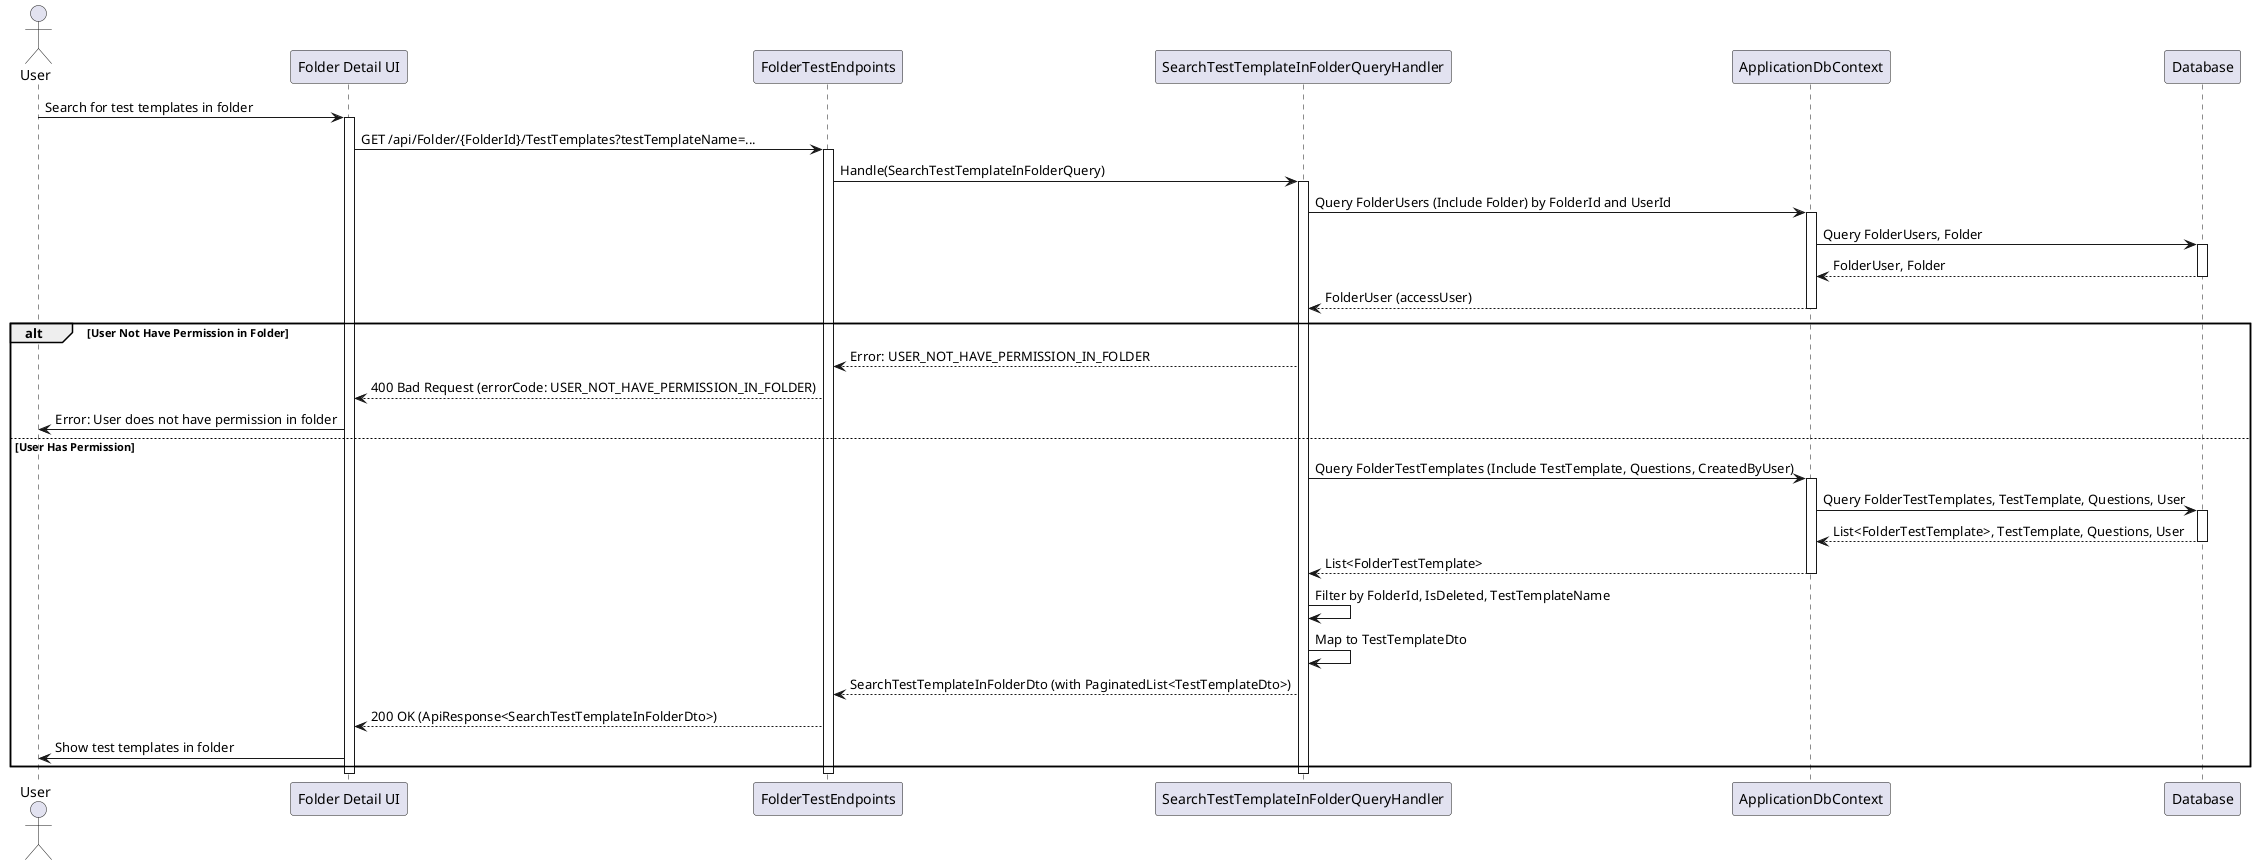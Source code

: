 @startuml
actor User
participant "Folder Detail UI" as UI
participant FolderTestEndpoints
participant SearchTestTemplateInFolderQueryHandler as Handler
participant ApplicationDbContext
participant Database

User -> UI : Search for test templates in folder
activate UI
UI -> FolderTestEndpoints : GET /api/Folder/{FolderId}/TestTemplates?testTemplateName=...
activate FolderTestEndpoints
FolderTestEndpoints -> Handler : Handle(SearchTestTemplateInFolderQuery)
activate Handler
Handler -> ApplicationDbContext : Query FolderUsers (Include Folder) by FolderId and UserId
activate ApplicationDbContext
ApplicationDbContext -> Database : Query FolderUsers, Folder
activate Database
Database --> ApplicationDbContext : FolderUser, Folder
deactivate Database
ApplicationDbContext --> Handler : FolderUser (accessUser)
deactivate ApplicationDbContext
alt User Not Have Permission in Folder
    Handler --> FolderTestEndpoints : Error: USER_NOT_HAVE_PERMISSION_IN_FOLDER
    FolderTestEndpoints --> UI : 400 Bad Request (errorCode: USER_NOT_HAVE_PERMISSION_IN_FOLDER)
    UI -> User : Error: User does not have permission in folder
else User Has Permission
    Handler -> ApplicationDbContext : Query FolderTestTemplates (Include TestTemplate, Questions, CreatedByUser)
    activate ApplicationDbContext
    ApplicationDbContext -> Database : Query FolderTestTemplates, TestTemplate, Questions, User
    activate Database
    Database --> ApplicationDbContext : List<FolderTestTemplate>, TestTemplate, Questions, User
    deactivate Database
    ApplicationDbContext --> Handler : List<FolderTestTemplate>
    deactivate ApplicationDbContext
    Handler -> Handler : Filter by FolderId, IsDeleted, TestTemplateName
    Handler -> Handler : Map to TestTemplateDto
    Handler --> FolderTestEndpoints : SearchTestTemplateInFolderDto (with PaginatedList<TestTemplateDto>)
    FolderTestEndpoints --> UI : 200 OK (ApiResponse<SearchTestTemplateInFolderDto>)
    UI -> User : Show test templates in folder
end
deactivate Handler
deactivate FolderTestEndpoints
deactivate UI
@enduml